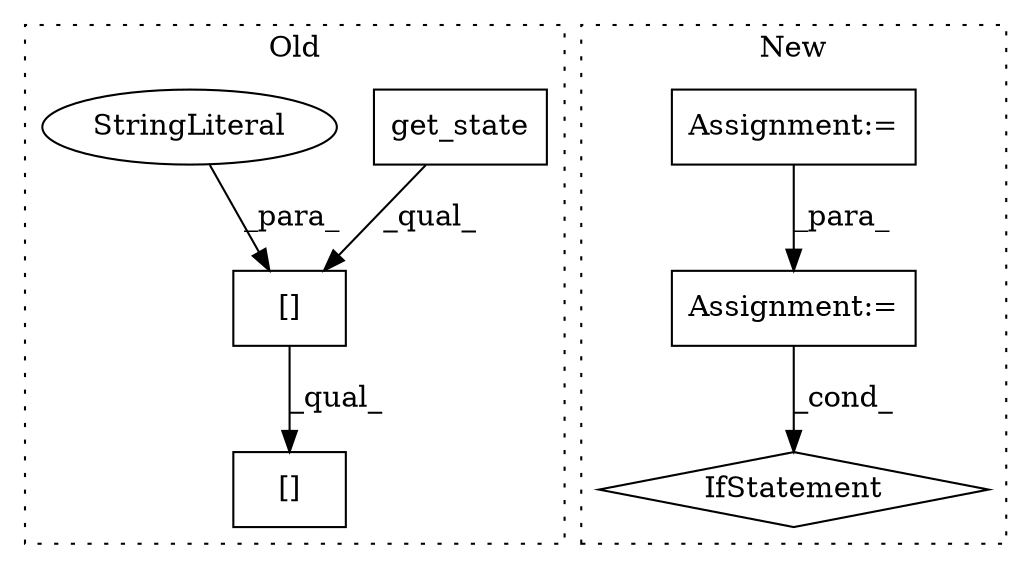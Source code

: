 digraph G {
subgraph cluster0 {
1 [label="get_state" a="32" s="1515,1544" l="10,1" shape="box"];
5 [label="[]" a="2" s="1877,1888" l="2,1" shape="box"];
6 [label="StringLiteral" a="45" s="1879" l="9" shape="ellipse"];
7 [label="[]" a="2" s="1877,1894" l="13,1" shape="box"];
label = "Old";
style="dotted";
}
subgraph cluster1 {
2 [label="IfStatement" a="25" s="1559,1572" l="4,2" shape="diamond"];
3 [label="Assignment:=" a="7" s="1485" l="1" shape="box"];
4 [label="Assignment:=" a="7" s="1376" l="4" shape="box"];
label = "New";
style="dotted";
}
1 -> 5 [label="_qual_"];
3 -> 2 [label="_cond_"];
4 -> 3 [label="_para_"];
5 -> 7 [label="_qual_"];
6 -> 5 [label="_para_"];
}